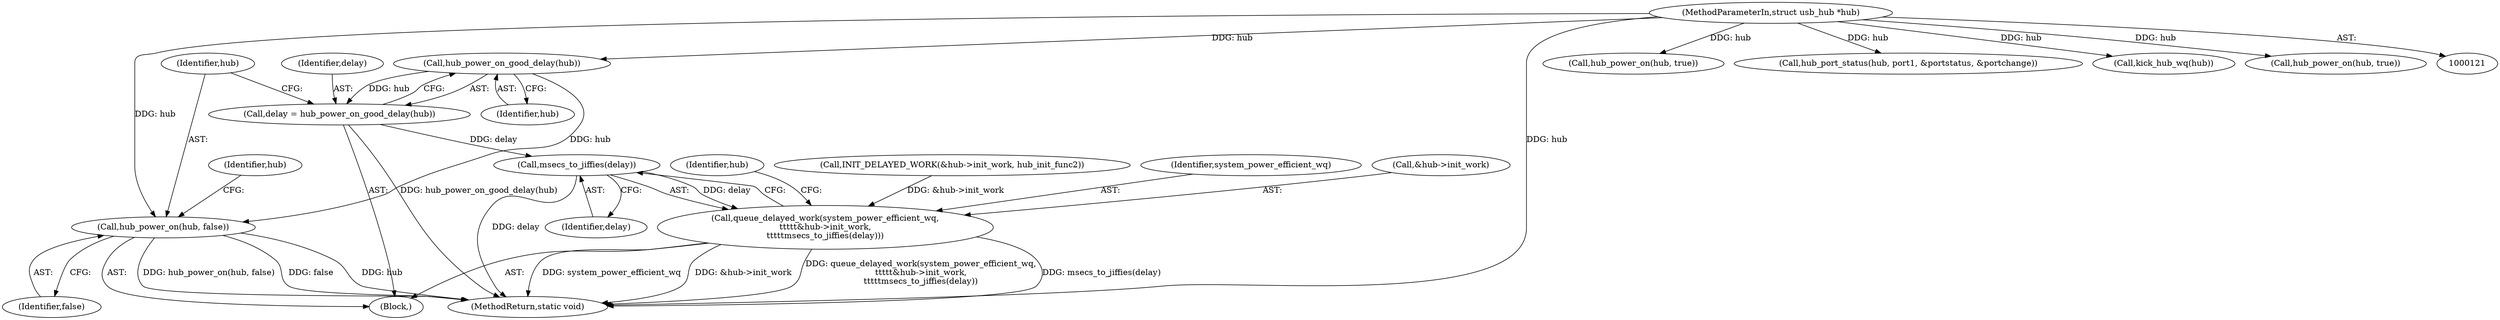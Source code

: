 digraph "0_linux_e50293ef9775c5f1cf3fcc093037dd6a8c5684ea@pointer" {
"1000227" [label="(Call,hub_power_on_good_delay(hub))"];
"1000122" [label="(MethodParameterIn,struct usb_hub *hub)"];
"1000225" [label="(Call,delay = hub_power_on_good_delay(hub))"];
"1000244" [label="(Call,msecs_to_jiffies(delay))"];
"1000238" [label="(Call,queue_delayed_work(system_power_efficient_wq,\n\t\t\t\t\t&hub->init_work,\n\t\t\t\t\tmsecs_to_jiffies(delay)))"];
"1000229" [label="(Call,hub_power_on(hub, false))"];
"1000232" [label="(Call,INIT_DELAYED_WORK(&hub->init_work, hub_init_func2))"];
"1000296" [label="(Call,hub_power_on(hub, true))"];
"1000342" [label="(Call,hub_port_status(hub, port1, &portstatus, &portchange))"];
"1000239" [label="(Identifier,system_power_efficient_wq)"];
"1000240" [label="(Call,&hub->init_work)"];
"1000225" [label="(Call,delay = hub_power_on_good_delay(hub))"];
"1000627" [label="(Call,kick_hub_wq(hub))"];
"1000235" [label="(Identifier,hub)"];
"1000244" [label="(Call,msecs_to_jiffies(delay))"];
"1000229" [label="(Call,hub_power_on(hub, false))"];
"1000301" [label="(Call,hub_power_on(hub, true))"];
"1000245" [label="(Identifier,delay)"];
"1000656" [label="(MethodReturn,static void)"];
"1000231" [label="(Identifier,false)"];
"1000227" [label="(Call,hub_power_on_good_delay(hub))"];
"1000228" [label="(Identifier,hub)"];
"1000230" [label="(Identifier,hub)"];
"1000224" [label="(Block,)"];
"1000249" [label="(Identifier,hub)"];
"1000122" [label="(MethodParameterIn,struct usb_hub *hub)"];
"1000238" [label="(Call,queue_delayed_work(system_power_efficient_wq,\n\t\t\t\t\t&hub->init_work,\n\t\t\t\t\tmsecs_to_jiffies(delay)))"];
"1000226" [label="(Identifier,delay)"];
"1000227" -> "1000225"  [label="AST: "];
"1000227" -> "1000228"  [label="CFG: "];
"1000228" -> "1000227"  [label="AST: "];
"1000225" -> "1000227"  [label="CFG: "];
"1000227" -> "1000225"  [label="DDG: hub"];
"1000122" -> "1000227"  [label="DDG: hub"];
"1000227" -> "1000229"  [label="DDG: hub"];
"1000122" -> "1000121"  [label="AST: "];
"1000122" -> "1000656"  [label="DDG: hub"];
"1000122" -> "1000229"  [label="DDG: hub"];
"1000122" -> "1000296"  [label="DDG: hub"];
"1000122" -> "1000301"  [label="DDG: hub"];
"1000122" -> "1000342"  [label="DDG: hub"];
"1000122" -> "1000627"  [label="DDG: hub"];
"1000225" -> "1000224"  [label="AST: "];
"1000226" -> "1000225"  [label="AST: "];
"1000230" -> "1000225"  [label="CFG: "];
"1000225" -> "1000656"  [label="DDG: hub_power_on_good_delay(hub)"];
"1000225" -> "1000244"  [label="DDG: delay"];
"1000244" -> "1000238"  [label="AST: "];
"1000244" -> "1000245"  [label="CFG: "];
"1000245" -> "1000244"  [label="AST: "];
"1000238" -> "1000244"  [label="CFG: "];
"1000244" -> "1000656"  [label="DDG: delay"];
"1000244" -> "1000238"  [label="DDG: delay"];
"1000238" -> "1000224"  [label="AST: "];
"1000239" -> "1000238"  [label="AST: "];
"1000240" -> "1000238"  [label="AST: "];
"1000249" -> "1000238"  [label="CFG: "];
"1000238" -> "1000656"  [label="DDG: system_power_efficient_wq"];
"1000238" -> "1000656"  [label="DDG: &hub->init_work"];
"1000238" -> "1000656"  [label="DDG: queue_delayed_work(system_power_efficient_wq,\n\t\t\t\t\t&hub->init_work,\n\t\t\t\t\tmsecs_to_jiffies(delay))"];
"1000238" -> "1000656"  [label="DDG: msecs_to_jiffies(delay)"];
"1000232" -> "1000238"  [label="DDG: &hub->init_work"];
"1000229" -> "1000224"  [label="AST: "];
"1000229" -> "1000231"  [label="CFG: "];
"1000230" -> "1000229"  [label="AST: "];
"1000231" -> "1000229"  [label="AST: "];
"1000235" -> "1000229"  [label="CFG: "];
"1000229" -> "1000656"  [label="DDG: hub_power_on(hub, false)"];
"1000229" -> "1000656"  [label="DDG: false"];
"1000229" -> "1000656"  [label="DDG: hub"];
}
